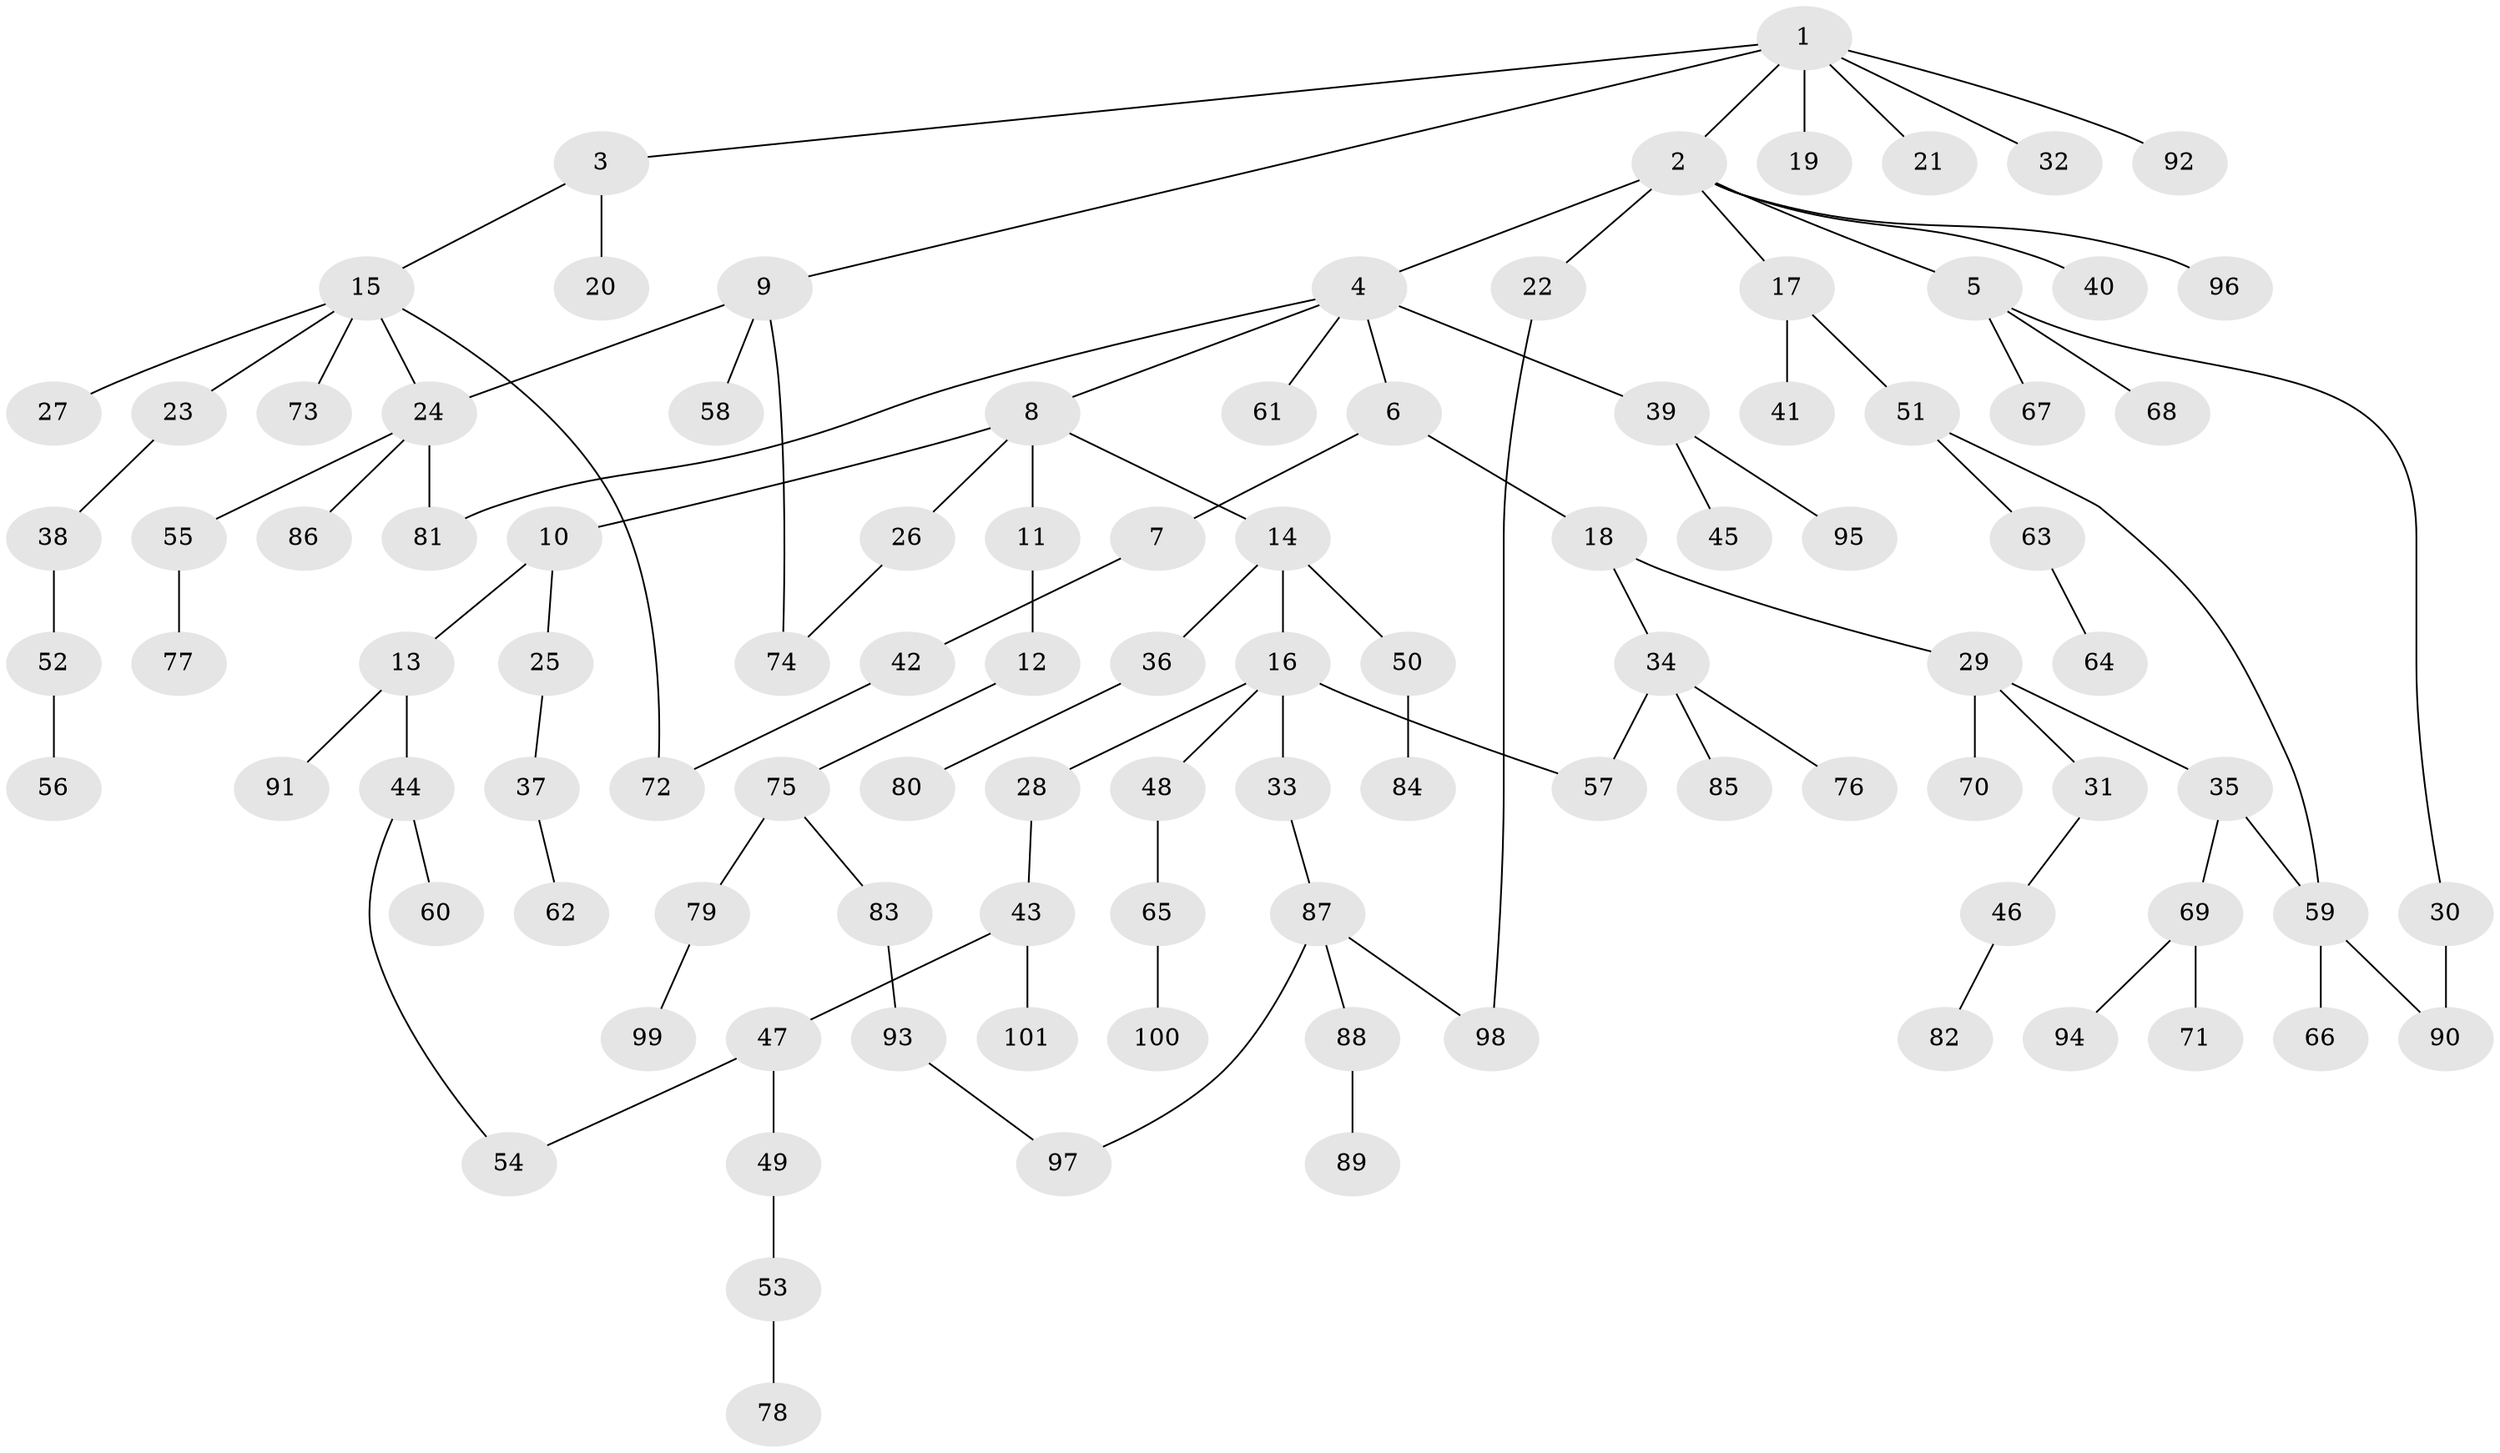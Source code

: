 // coarse degree distribution, {6: 0.03278688524590164, 2: 0.3442622950819672, 5: 0.06557377049180328, 3: 0.16393442622950818, 4: 0.06557377049180328, 1: 0.32786885245901637}
// Generated by graph-tools (version 1.1) at 2025/48/03/04/25 22:48:49]
// undirected, 101 vertices, 110 edges
graph export_dot {
  node [color=gray90,style=filled];
  1;
  2;
  3;
  4;
  5;
  6;
  7;
  8;
  9;
  10;
  11;
  12;
  13;
  14;
  15;
  16;
  17;
  18;
  19;
  20;
  21;
  22;
  23;
  24;
  25;
  26;
  27;
  28;
  29;
  30;
  31;
  32;
  33;
  34;
  35;
  36;
  37;
  38;
  39;
  40;
  41;
  42;
  43;
  44;
  45;
  46;
  47;
  48;
  49;
  50;
  51;
  52;
  53;
  54;
  55;
  56;
  57;
  58;
  59;
  60;
  61;
  62;
  63;
  64;
  65;
  66;
  67;
  68;
  69;
  70;
  71;
  72;
  73;
  74;
  75;
  76;
  77;
  78;
  79;
  80;
  81;
  82;
  83;
  84;
  85;
  86;
  87;
  88;
  89;
  90;
  91;
  92;
  93;
  94;
  95;
  96;
  97;
  98;
  99;
  100;
  101;
  1 -- 2;
  1 -- 3;
  1 -- 9;
  1 -- 19;
  1 -- 21;
  1 -- 32;
  1 -- 92;
  2 -- 4;
  2 -- 5;
  2 -- 17;
  2 -- 22;
  2 -- 40;
  2 -- 96;
  3 -- 15;
  3 -- 20;
  4 -- 6;
  4 -- 8;
  4 -- 39;
  4 -- 61;
  4 -- 81;
  5 -- 30;
  5 -- 67;
  5 -- 68;
  6 -- 7;
  6 -- 18;
  7 -- 42;
  8 -- 10;
  8 -- 11;
  8 -- 14;
  8 -- 26;
  9 -- 24;
  9 -- 58;
  9 -- 74;
  10 -- 13;
  10 -- 25;
  11 -- 12;
  12 -- 75;
  13 -- 44;
  13 -- 91;
  14 -- 16;
  14 -- 36;
  14 -- 50;
  15 -- 23;
  15 -- 27;
  15 -- 72;
  15 -- 73;
  15 -- 24;
  16 -- 28;
  16 -- 33;
  16 -- 48;
  16 -- 57;
  17 -- 41;
  17 -- 51;
  18 -- 29;
  18 -- 34;
  22 -- 98;
  23 -- 38;
  24 -- 55;
  24 -- 86;
  24 -- 81;
  25 -- 37;
  26 -- 74;
  28 -- 43;
  29 -- 31;
  29 -- 35;
  29 -- 70;
  30 -- 90;
  31 -- 46;
  33 -- 87;
  34 -- 57;
  34 -- 76;
  34 -- 85;
  35 -- 59;
  35 -- 69;
  36 -- 80;
  37 -- 62;
  38 -- 52;
  39 -- 45;
  39 -- 95;
  42 -- 72;
  43 -- 47;
  43 -- 101;
  44 -- 60;
  44 -- 54;
  46 -- 82;
  47 -- 49;
  47 -- 54;
  48 -- 65;
  49 -- 53;
  50 -- 84;
  51 -- 63;
  51 -- 59;
  52 -- 56;
  53 -- 78;
  55 -- 77;
  59 -- 66;
  59 -- 90;
  63 -- 64;
  65 -- 100;
  69 -- 71;
  69 -- 94;
  75 -- 79;
  75 -- 83;
  79 -- 99;
  83 -- 93;
  87 -- 88;
  87 -- 97;
  87 -- 98;
  88 -- 89;
  93 -- 97;
}
